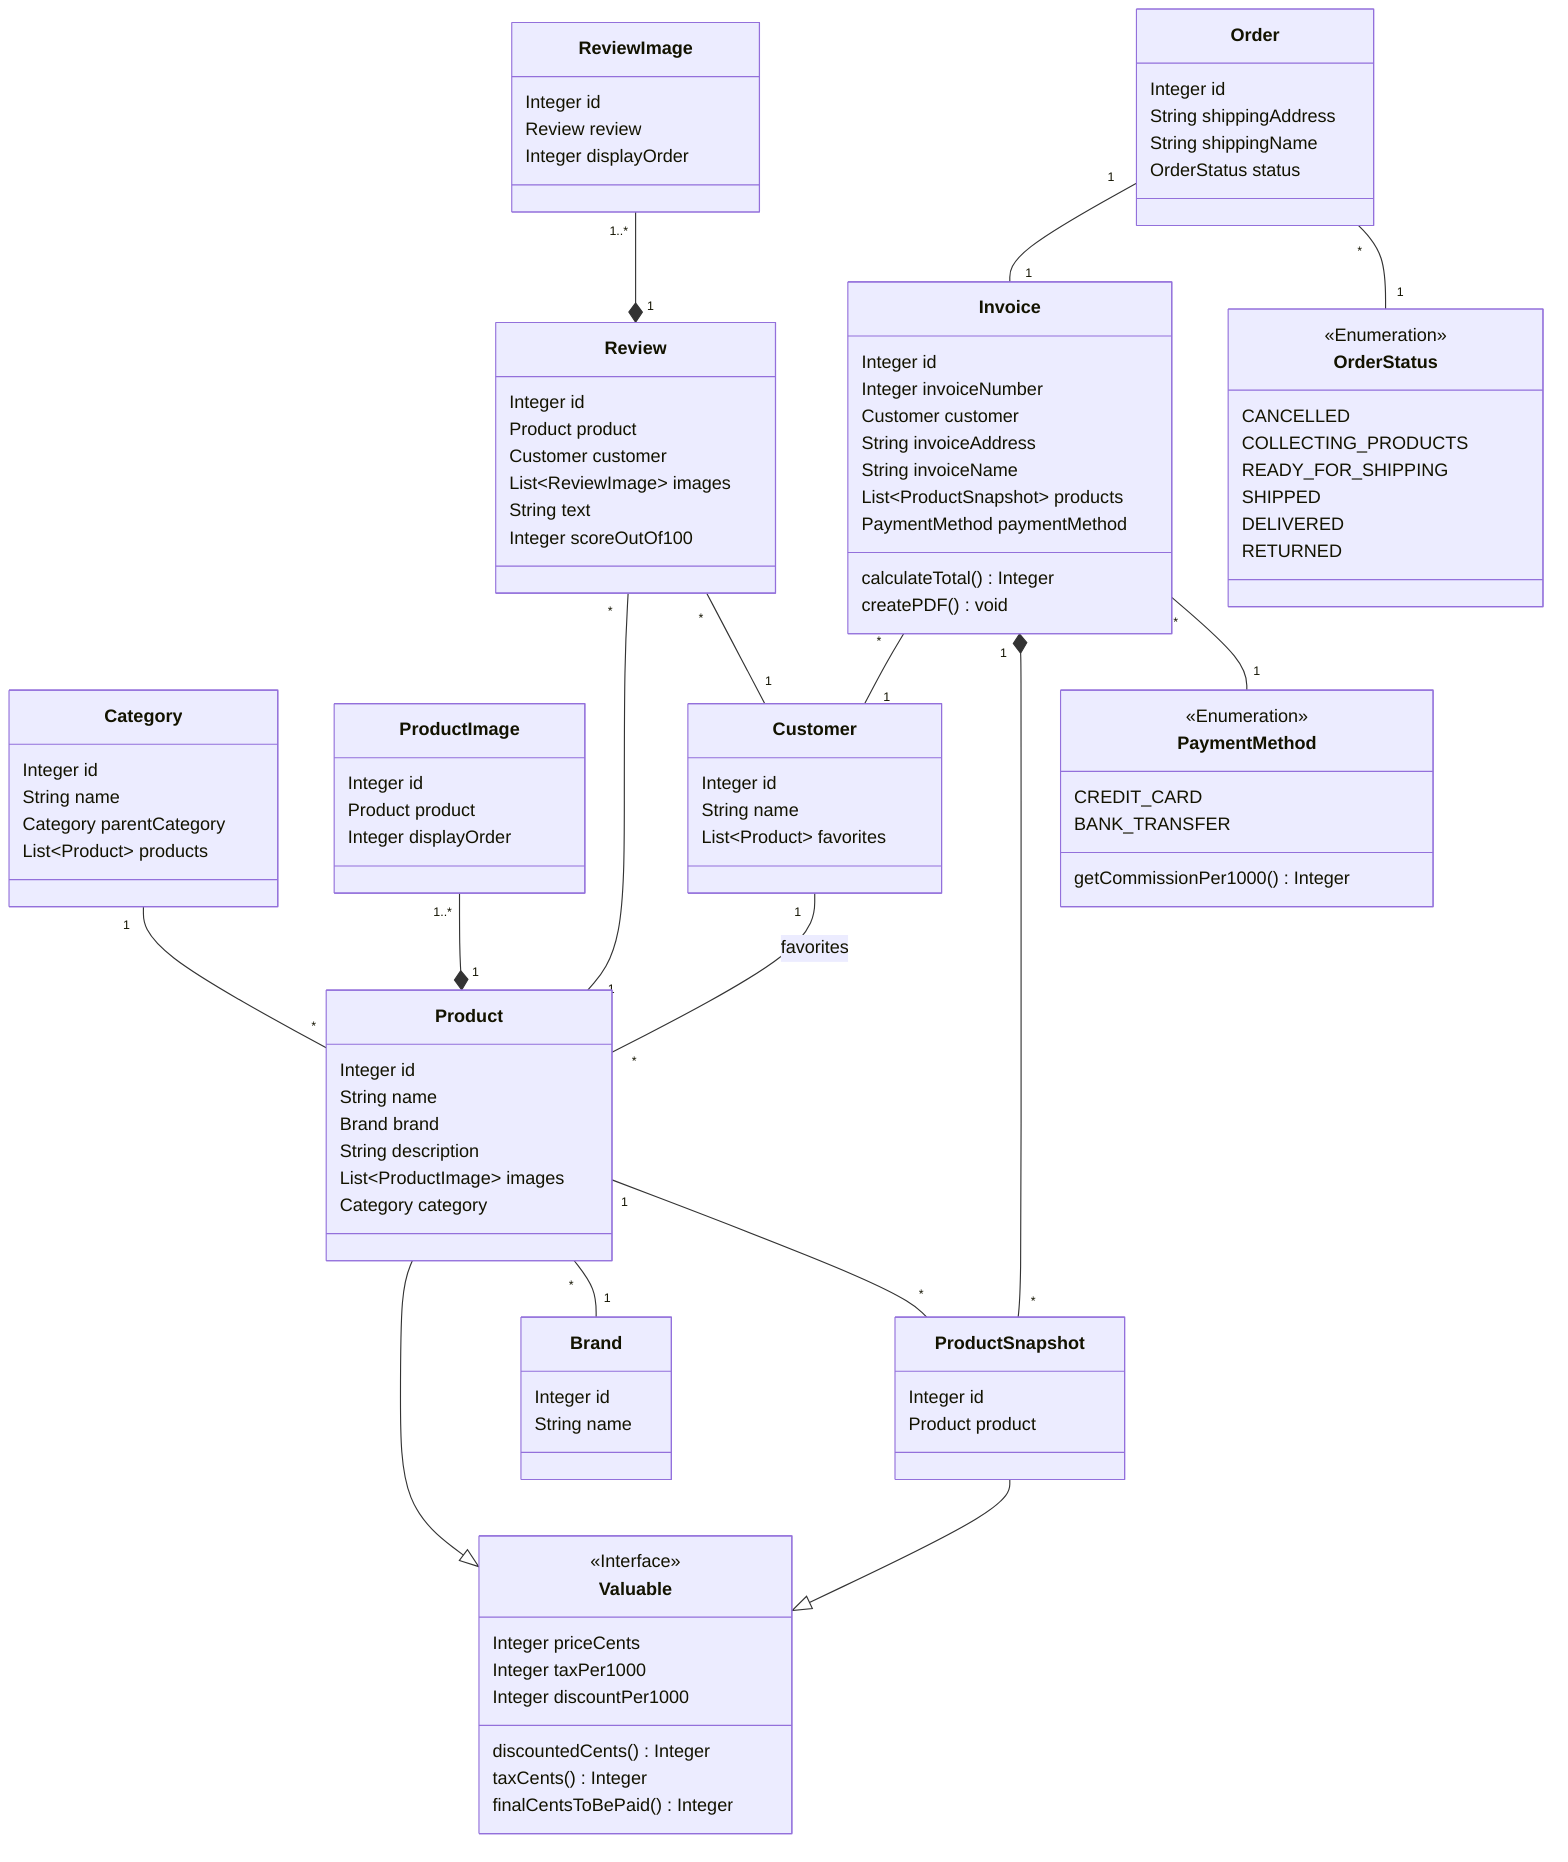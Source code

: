 classDiagram
    Category "1" -- "*" Product
    class Category {
        Integer id
        String name
        Category parentCategory
        List~Product~ products
    }

    class Brand {
        Integer id
        String name
    }

    Product --|> Valuable
    ProductSnapshot --|> Valuable
    class Valuable {
        <<Interface>>
        Integer priceCents
        Integer taxPer1000
        Integer discountPer1000
        discountedCents() Integer
        taxCents() Integer
        finalCentsToBePaid() Integer
    }

    Product "*" -- "1" Brand
    class Product {
        Integer id
        String name
        Brand brand
        String description
        List~ProductImage~ images
        Category category
    }

    ProductImage "1..*" --* "1" Product
    class ProductImage {
        Integer id
        Product product
        Integer displayOrder
    }

    ReviewImage "1..*" --* "1" Review
    class ReviewImage {
        Integer id
        Review review
        Integer displayOrder
    }

    Review "*" -- "1" Product
    Review "*" -- "1" Customer
    class Review {
        Integer id
        Product product
        Customer customer
        List~ReviewImage~ images
        String text
        Integer scoreOutOf100
    }

    Customer "1" -- "*" Product: favorites
    class Customer{
        Integer id
        String name
        List~Product~ favorites
    }

    Product "1" -- "*" ProductSnapshot
    class ProductSnapshot {
        Integer id
        Product product
    }

    Invoice "*" -- "1" Customer
    Invoice "1" *-- "*" ProductSnapshot
    Invoice "*" -- "1" PaymentMethod
    class Invoice {
        Integer id
        Integer invoiceNumber
        Customer customer
        String invoiceAddress
        String invoiceName
        List~ProductSnapshot~ products
        PaymentMethod paymentMethod
        calculateTotal() Integer
        createPDF() void
    }

    Order "1" -- "1" Invoice
    Order "*" -- "1" OrderStatus
    class Order {
        Integer id
        String shippingAddress
        String shippingName
        OrderStatus status
    }

    class OrderStatus {
        <<Enumeration>>
        CANCELLED
        COLLECTING_PRODUCTS
        READY_FOR_SHIPPING
        SHIPPED
        DELIVERED
        RETURNED
    }

    class PaymentMethod {
        <<Enumeration>>
        CREDIT_CARD
        BANK_TRANSFER
        getCommissionPer1000() Integer
    }